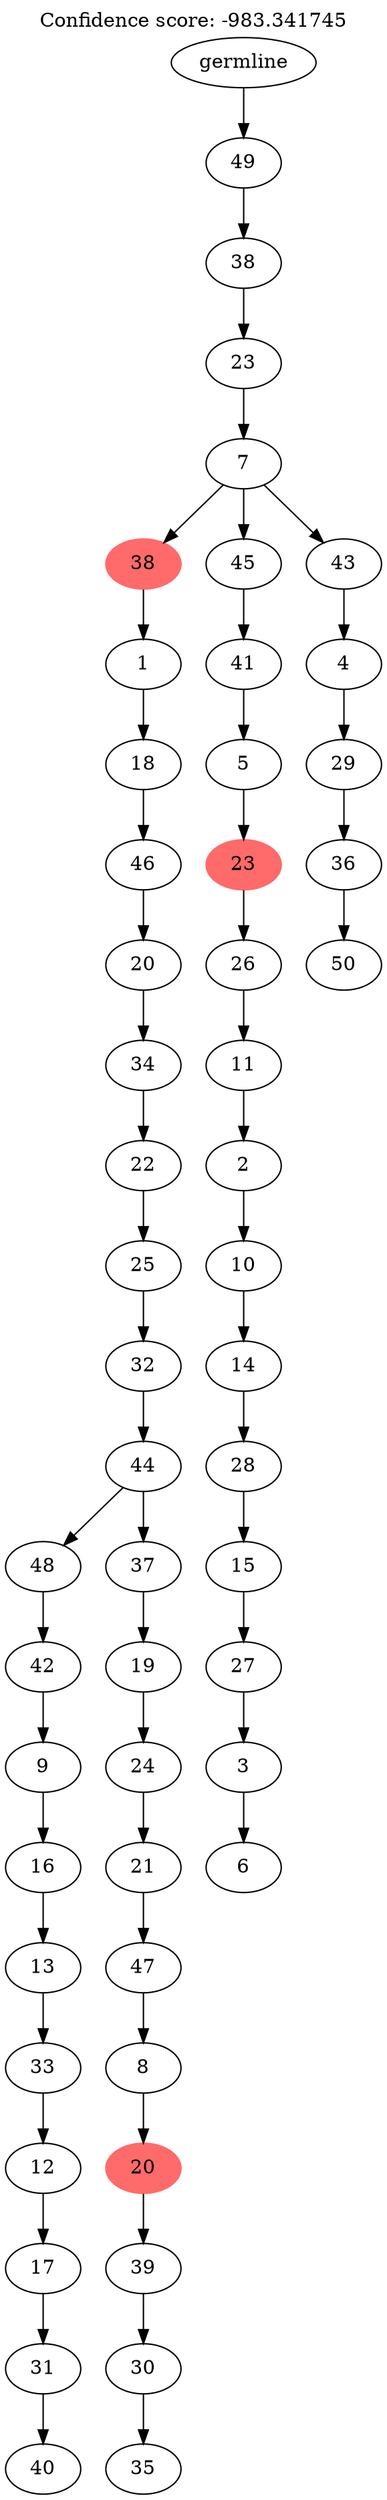 digraph g {
	"52" -> "53";
	"53" [label="40"];
	"51" -> "52";
	"52" [label="31"];
	"50" -> "51";
	"51" [label="17"];
	"49" -> "50";
	"50" [label="12"];
	"48" -> "49";
	"49" [label="33"];
	"47" -> "48";
	"48" [label="13"];
	"46" -> "47";
	"47" [label="16"];
	"45" -> "46";
	"46" [label="9"];
	"44" -> "45";
	"45" [label="42"];
	"42" -> "43";
	"43" [label="35"];
	"41" -> "42";
	"42" [label="30"];
	"40" -> "41";
	"41" [label="39"];
	"39" -> "40";
	"40" [color=indianred1, style=filled, label="20"];
	"38" -> "39";
	"39" [label="8"];
	"37" -> "38";
	"38" [label="47"];
	"36" -> "37";
	"37" [label="21"];
	"35" -> "36";
	"36" [label="24"];
	"34" -> "35";
	"35" [label="19"];
	"33" -> "34";
	"34" [label="37"];
	"33" -> "44";
	"44" [label="48"];
	"32" -> "33";
	"33" [label="44"];
	"31" -> "32";
	"32" [label="32"];
	"30" -> "31";
	"31" [label="25"];
	"29" -> "30";
	"30" [label="22"];
	"28" -> "29";
	"29" [label="34"];
	"27" -> "28";
	"28" [label="20"];
	"26" -> "27";
	"27" [label="46"];
	"25" -> "26";
	"26" [label="18"];
	"24" -> "25";
	"25" [label="1"];
	"22" -> "23";
	"23" [label="6"];
	"21" -> "22";
	"22" [label="3"];
	"20" -> "21";
	"21" [label="27"];
	"19" -> "20";
	"20" [label="15"];
	"18" -> "19";
	"19" [label="28"];
	"17" -> "18";
	"18" [label="14"];
	"16" -> "17";
	"17" [label="10"];
	"15" -> "16";
	"16" [label="2"];
	"14" -> "15";
	"15" [label="11"];
	"13" -> "14";
	"14" [label="26"];
	"12" -> "13";
	"13" [color=indianred1, style=filled, label="23"];
	"11" -> "12";
	"12" [label="5"];
	"10" -> "11";
	"11" [label="41"];
	"8" -> "9";
	"9" [label="50"];
	"7" -> "8";
	"8" [label="36"];
	"6" -> "7";
	"7" [label="29"];
	"5" -> "6";
	"6" [label="4"];
	"4" -> "5";
	"5" [label="43"];
	"4" -> "10";
	"10" [label="45"];
	"4" -> "24";
	"24" [color=indianred1, style=filled, label="38"];
	"3" -> "4";
	"4" [label="7"];
	"2" -> "3";
	"3" [label="23"];
	"1" -> "2";
	"2" [label="38"];
	"0" -> "1";
	"1" [label="49"];
	"0" [label="germline"];
	labelloc="t";
	label="Confidence score: -983.341745";
}
